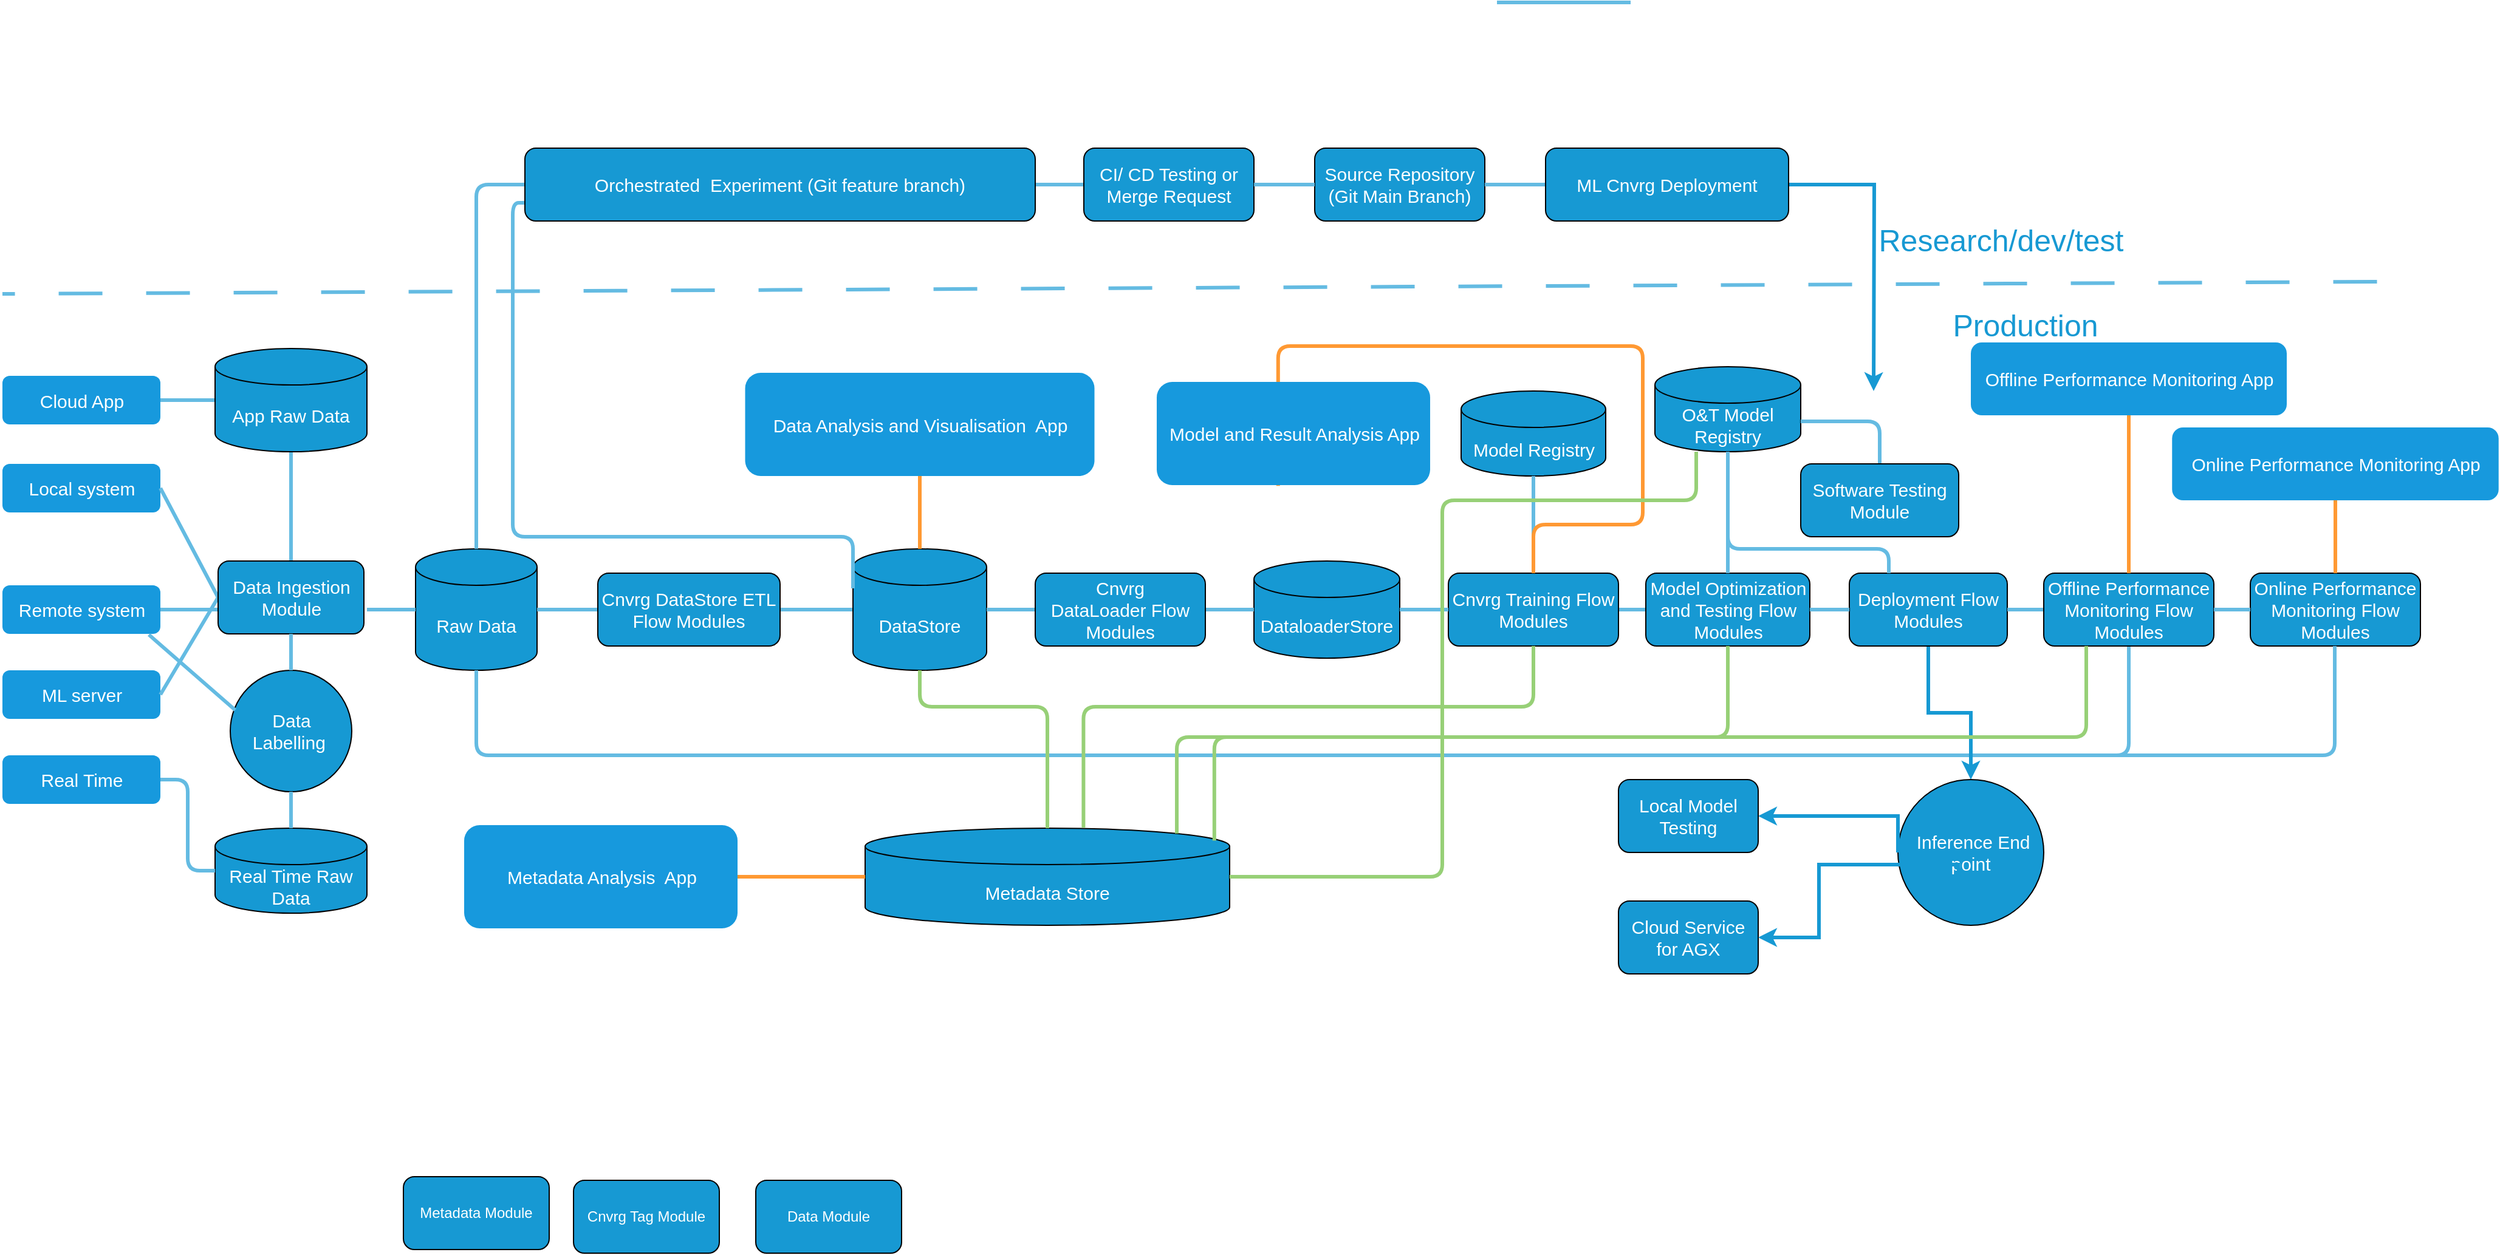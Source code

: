 <mxfile version="21.6.7" type="github">
  <diagram id="6a731a19-8d31-9384-78a2-239565b7b9f0" name="Page-1">
    <mxGraphModel dx="2320" dy="1911" grid="1" gridSize="10" guides="1" tooltips="1" connect="1" arrows="1" fold="1" page="1" pageScale="1" pageWidth="1169" pageHeight="827" background="none" math="0" shadow="0">
      <root>
        <mxCell id="0" />
        <mxCell id="1" parent="0" />
        <mxCell id="1368" value="&lt;font style=&quot;font-size: 15px;&quot;&gt;Cloud App&lt;/font&gt;" style="rounded=1;fillColor=#1799dd;strokeColor=none;strokeWidth=3;shadow=0;html=1;fontColor=#FFFFFF;" parent="1" vertex="1">
          <mxGeometry x="40" y="167.5" width="130" height="40" as="geometry" />
        </mxCell>
        <mxCell id="grCsGURQMANJ224fvGqF-1551" value="&lt;font color=&quot;#ffffff&quot; style=&quot;font-size: 15px;&quot;&gt;Raw Data&lt;/font&gt;" style="shape=cylinder3;whiteSpace=wrap;html=1;boundedLbl=1;backgroundOutline=1;size=15;fillColor=#1699d3;" vertex="1" parent="1">
          <mxGeometry x="380" y="310" width="100" height="100" as="geometry" />
        </mxCell>
        <mxCell id="grCsGURQMANJ224fvGqF-1552" value="&lt;font style=&quot;font-size: 15px;&quot;&gt;Local system&lt;/font&gt;" style="rounded=1;fillColor=#1799dd;strokeColor=none;strokeWidth=3;shadow=0;html=1;fontColor=#FFFFFF;" vertex="1" parent="1">
          <mxGeometry x="40" y="240" width="130" height="40" as="geometry" />
        </mxCell>
        <mxCell id="grCsGURQMANJ224fvGqF-1553" value="&lt;font style=&quot;font-size: 15px;&quot;&gt;Remote system&lt;/font&gt;" style="rounded=1;fillColor=#1799dd;strokeColor=none;strokeWidth=3;shadow=0;html=1;fontColor=#FFFFFF;" vertex="1" parent="1">
          <mxGeometry x="40" y="340" width="130" height="40" as="geometry" />
        </mxCell>
        <mxCell id="grCsGURQMANJ224fvGqF-1555" value="&lt;font style=&quot;font-size: 15px;&quot;&gt;Real Time&lt;/font&gt;" style="rounded=1;fillColor=#1799dd;strokeColor=none;strokeWidth=3;shadow=0;html=1;fontColor=#FFFFFF;" vertex="1" parent="1">
          <mxGeometry x="40" y="480" width="130" height="40" as="geometry" />
        </mxCell>
        <mxCell id="grCsGURQMANJ224fvGqF-1556" value="&lt;font style=&quot;font-size: 15px;&quot;&gt;ML server&lt;/font&gt;" style="rounded=1;fillColor=#1799dd;strokeColor=none;strokeWidth=3;shadow=0;html=1;fontColor=#FFFFFF;" vertex="1" parent="1">
          <mxGeometry x="40" y="410" width="130" height="40" as="geometry" />
        </mxCell>
        <mxCell id="grCsGURQMANJ224fvGqF-1558" value="" style="edgeStyle=none;endArrow=none;strokeWidth=3;strokeColor=#64BBE2;html=1;entryX=1;entryY=0.5;entryDx=0;entryDy=0;exitX=0;exitY=0.5;exitDx=0;exitDy=0;exitPerimeter=0;" edge="1" parent="1" source="grCsGURQMANJ224fvGqF-1577" target="1368">
          <mxGeometry x="-221.5" y="56.5" width="100" height="100" as="geometry">
            <mxPoint x="330" y="220" as="sourcePoint" />
            <mxPoint x="150" y="200" as="targetPoint" />
          </mxGeometry>
        </mxCell>
        <mxCell id="grCsGURQMANJ224fvGqF-1559" value="" style="edgeStyle=orthogonalEdgeStyle;endArrow=none;strokeWidth=3;strokeColor=#64BBE2;html=1;entryX=0.5;entryY=0;entryDx=0;entryDy=0;exitX=0;exitY=0.5;exitDx=0;exitDy=0;entryPerimeter=0;" edge="1" parent="1" source="grCsGURQMANJ224fvGqF-1634" target="grCsGURQMANJ224fvGqF-1551">
          <mxGeometry x="-221.5" y="56.5" width="100" height="100" as="geometry">
            <mxPoint x="610" y="230" as="sourcePoint" />
            <mxPoint x="430" y="210" as="targetPoint" />
          </mxGeometry>
        </mxCell>
        <mxCell id="grCsGURQMANJ224fvGqF-1560" value="" style="edgeStyle=none;endArrow=none;strokeWidth=3;strokeColor=#64BBE2;html=1;entryX=0.5;entryY=0;entryDx=0;entryDy=0;exitX=0.5;exitY=1;exitDx=0;exitDy=0;exitPerimeter=0;" edge="1" parent="1" source="grCsGURQMANJ224fvGqF-1577" target="grCsGURQMANJ224fvGqF-1574">
          <mxGeometry x="-221.5" y="56.5" width="100" height="100" as="geometry">
            <mxPoint x="585" y="240" as="sourcePoint" />
            <mxPoint x="405" y="220" as="targetPoint" />
          </mxGeometry>
        </mxCell>
        <mxCell id="grCsGURQMANJ224fvGqF-1561" value="" style="edgeStyle=none;endArrow=none;strokeWidth=3;strokeColor=#64BBE2;html=1;entryX=1;entryY=0.5;entryDx=0;entryDy=0;exitX=0;exitY=0.5;exitDx=0;exitDy=0;exitPerimeter=0;" edge="1" parent="1" source="grCsGURQMANJ224fvGqF-1570" target="grCsGURQMANJ224fvGqF-1581">
          <mxGeometry x="-221.5" y="56.5" width="100" height="100" as="geometry">
            <mxPoint x="930" y="340" as="sourcePoint" />
            <mxPoint x="750" y="320" as="targetPoint" />
          </mxGeometry>
        </mxCell>
        <mxCell id="grCsGURQMANJ224fvGqF-1563" value="" style="edgeStyle=none;endArrow=none;strokeWidth=3;strokeColor=#64BBE2;html=1;entryX=1;entryY=0.5;entryDx=0;entryDy=0;entryPerimeter=0;exitX=0;exitY=0.5;exitDx=0;exitDy=0;" edge="1" parent="1" source="grCsGURQMANJ224fvGqF-1581" target="grCsGURQMANJ224fvGqF-1551">
          <mxGeometry x="-221.5" y="56.5" width="100" height="100" as="geometry">
            <mxPoint x="510" y="360" as="sourcePoint" />
            <mxPoint x="470" y="260" as="targetPoint" />
          </mxGeometry>
        </mxCell>
        <mxCell id="grCsGURQMANJ224fvGqF-1564" value="" style="edgeStyle=none;endArrow=none;strokeWidth=3;strokeColor=#64BBE2;html=1;exitX=0;exitY=0.5;exitDx=0;exitDy=0;exitPerimeter=0;" edge="1" parent="1" source="grCsGURQMANJ224fvGqF-1551">
          <mxGeometry x="-221.5" y="56.5" width="100" height="100" as="geometry">
            <mxPoint x="450" y="360" as="sourcePoint" />
            <mxPoint x="340" y="360" as="targetPoint" />
          </mxGeometry>
        </mxCell>
        <mxCell id="grCsGURQMANJ224fvGqF-1565" value="" style="edgeStyle=none;endArrow=none;strokeWidth=3;strokeColor=#64BBE2;html=1;entryX=1;entryY=0.5;entryDx=0;entryDy=0;exitX=0;exitY=0.5;exitDx=0;exitDy=0;" edge="1" parent="1" source="grCsGURQMANJ224fvGqF-1574" target="grCsGURQMANJ224fvGqF-1556">
          <mxGeometry x="-221.5" y="56.5" width="100" height="100" as="geometry">
            <mxPoint x="360" y="530" as="sourcePoint" />
            <mxPoint x="180" y="510" as="targetPoint" />
          </mxGeometry>
        </mxCell>
        <mxCell id="grCsGURQMANJ224fvGqF-1567" value="" style="edgeStyle=none;endArrow=none;strokeWidth=3;strokeColor=#64BBE2;html=1;entryX=1;entryY=0.5;entryDx=0;entryDy=0;" edge="1" parent="1" target="grCsGURQMANJ224fvGqF-1553">
          <mxGeometry x="-221.5" y="56.5" width="100" height="100" as="geometry">
            <mxPoint x="230" y="360" as="sourcePoint" />
            <mxPoint x="180" y="360" as="targetPoint" />
          </mxGeometry>
        </mxCell>
        <mxCell id="grCsGURQMANJ224fvGqF-1568" value="" style="edgeStyle=none;endArrow=none;strokeWidth=3;strokeColor=#64BBE2;html=1;entryX=1;entryY=0.5;entryDx=0;entryDy=0;exitX=0;exitY=0.5;exitDx=0;exitDy=0;" edge="1" parent="1" source="grCsGURQMANJ224fvGqF-1574" target="grCsGURQMANJ224fvGqF-1552">
          <mxGeometry x="-221.5" y="56.5" width="100" height="100" as="geometry">
            <mxPoint x="360" y="300" as="sourcePoint" />
            <mxPoint x="180" y="280" as="targetPoint" />
          </mxGeometry>
        </mxCell>
        <mxCell id="grCsGURQMANJ224fvGqF-1570" value="&lt;font style=&quot;font-size: 15px;&quot; color=&quot;#ffffff&quot;&gt;DataStore&lt;/font&gt;" style="shape=cylinder3;whiteSpace=wrap;html=1;boundedLbl=1;backgroundOutline=1;size=15;fillColor=#1699d3;" vertex="1" parent="1">
          <mxGeometry x="740" y="310" width="110" height="100" as="geometry" />
        </mxCell>
        <mxCell id="grCsGURQMANJ224fvGqF-1572" value="&lt;font style=&quot;font-size: 15px;&quot; color=&quot;#ffffff&quot;&gt;Metadata Store&lt;/font&gt;" style="shape=cylinder3;whiteSpace=wrap;html=1;boundedLbl=1;backgroundOutline=1;size=15;fillColor=#1699d3;" vertex="1" parent="1">
          <mxGeometry x="750" y="540" width="300" height="80" as="geometry" />
        </mxCell>
        <mxCell id="grCsGURQMANJ224fvGqF-1573" value="&lt;font style=&quot;font-size: 15px;&quot; color=&quot;#ffffff&quot;&gt;DataloaderStore&lt;/font&gt;" style="shape=cylinder3;whiteSpace=wrap;html=1;boundedLbl=1;backgroundOutline=1;size=15;fillColor=#1699d3;" vertex="1" parent="1">
          <mxGeometry x="1070" y="320" width="120" height="80" as="geometry" />
        </mxCell>
        <mxCell id="grCsGURQMANJ224fvGqF-1574" value="&lt;font style=&quot;font-size: 15px;&quot; color=&quot;#ffffff&quot;&gt;Data Ingestion Module&lt;/font&gt;" style="rounded=1;whiteSpace=wrap;html=1;fillColor=#1799d3;" vertex="1" parent="1">
          <mxGeometry x="217.5" y="320" width="120" height="60" as="geometry" />
        </mxCell>
        <mxCell id="grCsGURQMANJ224fvGqF-1577" value="&lt;font style=&quot;font-size: 15px;&quot; color=&quot;#ffffff&quot;&gt;App Raw Data&lt;/font&gt;" style="shape=cylinder3;whiteSpace=wrap;html=1;boundedLbl=1;backgroundOutline=1;size=15;fillColor=#1699d3;" vertex="1" parent="1">
          <mxGeometry x="215" y="145" width="125" height="85" as="geometry" />
        </mxCell>
        <mxCell id="grCsGURQMANJ224fvGqF-1578" value="&lt;font style=&quot;font-size: 15px;&quot; color=&quot;#ffffff&quot;&gt;Model Registry&lt;/font&gt;" style="shape=cylinder3;whiteSpace=wrap;html=1;boundedLbl=1;backgroundOutline=1;size=15;fillColor=#1699d3;" vertex="1" parent="1">
          <mxGeometry x="1240.5" y="180" width="119" height="70" as="geometry" />
        </mxCell>
        <mxCell id="grCsGURQMANJ224fvGqF-1581" value="&lt;font style=&quot;font-size: 15px;&quot; color=&quot;#ffffff&quot;&gt;Cnvrg DataStore ETL Flow Modules&lt;/font&gt;" style="rounded=1;whiteSpace=wrap;html=1;fillColor=#1799d3;" vertex="1" parent="1">
          <mxGeometry x="530" y="330" width="150" height="60" as="geometry" />
        </mxCell>
        <mxCell id="grCsGURQMANJ224fvGqF-1592" value="&lt;font color=&quot;#ffffff&quot;&gt;Data Module&lt;/font&gt;" style="rounded=1;whiteSpace=wrap;html=1;fillColor=#1799d3;" vertex="1" parent="1">
          <mxGeometry x="660" y="830" width="120" height="60" as="geometry" />
        </mxCell>
        <mxCell id="grCsGURQMANJ224fvGqF-1593" value="&lt;font color=&quot;#ffffff&quot;&gt;Cnvrg Tag Module&lt;/font&gt;" style="rounded=1;whiteSpace=wrap;html=1;fillColor=#1799d3;" vertex="1" parent="1">
          <mxGeometry x="510" y="830" width="120" height="60" as="geometry" />
        </mxCell>
        <mxCell id="grCsGURQMANJ224fvGqF-1594" value="&lt;font color=&quot;#ffffff&quot;&gt;Metadata Module&lt;/font&gt;" style="rounded=1;whiteSpace=wrap;html=1;fillColor=#1799d3;" vertex="1" parent="1">
          <mxGeometry x="370" y="827" width="120" height="60" as="geometry" />
        </mxCell>
        <mxCell id="grCsGURQMANJ224fvGqF-1595" value="" style="edgeStyle=orthogonalEdgeStyle;endArrow=none;strokeWidth=3;strokeColor=#64BBE2;html=1;entryX=0.5;entryY=1;entryDx=0;entryDy=0;entryPerimeter=0;exitX=0.5;exitY=1;exitDx=0;exitDy=0;" edge="1" parent="1" source="grCsGURQMANJ224fvGqF-1617" target="grCsGURQMANJ224fvGqF-1551">
          <mxGeometry x="-221.5" y="56.5" width="100" height="100" as="geometry">
            <mxPoint x="1830" y="480" as="sourcePoint" />
            <mxPoint x="440" y="420" as="targetPoint" />
            <Array as="points">
              <mxPoint x="1790" y="480" />
              <mxPoint x="430" y="480" />
            </Array>
          </mxGeometry>
        </mxCell>
        <mxCell id="grCsGURQMANJ224fvGqF-1598" value="" style="edgeStyle=none;endArrow=none;strokeWidth=3;strokeColor=#64BBE2;html=1;entryX=1;entryY=0.5;entryDx=0;entryDy=0;exitX=0;exitY=0.5;exitDx=0;exitDy=0;" edge="1" parent="1" source="grCsGURQMANJ224fvGqF-1607" target="grCsGURQMANJ224fvGqF-1602">
          <mxGeometry x="-221.5" y="56.5" width="100" height="100" as="geometry">
            <mxPoint x="1680" y="270" as="sourcePoint" />
            <mxPoint x="1500" y="250" as="targetPoint" />
          </mxGeometry>
        </mxCell>
        <mxCell id="grCsGURQMANJ224fvGqF-1599" value="" style="edgeStyle=none;endArrow=none;strokeWidth=3;strokeColor=#64BBE2;html=1;entryX=1;entryY=0.5;entryDx=0;entryDy=0;exitX=0;exitY=0.5;exitDx=0;exitDy=0;exitPerimeter=0;" edge="1" parent="1" source="grCsGURQMANJ224fvGqF-1573" target="grCsGURQMANJ224fvGqF-1601">
          <mxGeometry x="-221.5" y="56.5" width="100" height="100" as="geometry">
            <mxPoint x="1250" y="255" as="sourcePoint" />
            <mxPoint x="1070" y="235" as="targetPoint" />
          </mxGeometry>
        </mxCell>
        <mxCell id="grCsGURQMANJ224fvGqF-1600" value="" style="edgeStyle=none;endArrow=none;strokeWidth=3;strokeColor=#64BBE2;html=1;exitX=0;exitY=0.5;exitDx=0;exitDy=0;entryX=1;entryY=0.5;entryDx=0;entryDy=0;entryPerimeter=0;" edge="1" parent="1" source="grCsGURQMANJ224fvGqF-1601" target="grCsGURQMANJ224fvGqF-1570">
          <mxGeometry x="-221.5" y="56.5" width="100" height="100" as="geometry">
            <mxPoint x="1020" y="260" as="sourcePoint" />
            <mxPoint x="840" y="240" as="targetPoint" />
          </mxGeometry>
        </mxCell>
        <mxCell id="grCsGURQMANJ224fvGqF-1601" value="&lt;font style=&quot;font-size: 15px;&quot; color=&quot;#ffffff&quot;&gt;Cnvrg DataLoader&amp;nbsp;Flow Modules&lt;/font&gt;" style="rounded=1;whiteSpace=wrap;html=1;fillColor=#1799d3;" vertex="1" parent="1">
          <mxGeometry x="890" y="330" width="140" height="60" as="geometry" />
        </mxCell>
        <mxCell id="grCsGURQMANJ224fvGqF-1602" value="&lt;font style=&quot;font-size: 15px;&quot; color=&quot;#ffffff&quot;&gt;Cnvrg Training Flow Modules&lt;/font&gt;" style="rounded=1;whiteSpace=wrap;html=1;fillColor=#1799d3;" vertex="1" parent="1">
          <mxGeometry x="1230" y="330" width="140" height="60" as="geometry" />
        </mxCell>
        <mxCell id="grCsGURQMANJ224fvGqF-1604" value="" style="edgeStyle=none;endArrow=none;strokeWidth=3;strokeColor=#64BBE2;html=1;entryX=1;entryY=0.5;entryDx=0;entryDy=0;exitX=0;exitY=0.5;exitDx=0;exitDy=0;entryPerimeter=0;" edge="1" parent="1" source="grCsGURQMANJ224fvGqF-1602" target="grCsGURQMANJ224fvGqF-1573">
          <mxGeometry x="-221.5" y="56.5" width="100" height="100" as="geometry">
            <mxPoint x="1435" y="300" as="sourcePoint" />
            <mxPoint x="1255" y="280" as="targetPoint" />
          </mxGeometry>
        </mxCell>
        <mxCell id="grCsGURQMANJ224fvGqF-1605" value="" style="edgeStyle=none;endArrow=none;strokeWidth=3;strokeColor=#64BBE2;html=1;" edge="1" parent="1" source="grCsGURQMANJ224fvGqF-1602" target="grCsGURQMANJ224fvGqF-1578">
          <mxGeometry x="-221.5" y="56.5" width="100" height="100" as="geometry">
            <mxPoint x="1481" y="320" as="sourcePoint" />
            <mxPoint x="1390" y="270" as="targetPoint" />
          </mxGeometry>
        </mxCell>
        <mxCell id="grCsGURQMANJ224fvGqF-1607" value="&lt;font style=&quot;font-size: 15px;&quot; color=&quot;#ffffff&quot;&gt;Model Optimization and Testing Flow Modules&lt;/font&gt;" style="rounded=1;whiteSpace=wrap;html=1;fillColor=#1799d3;" vertex="1" parent="1">
          <mxGeometry x="1392.5" y="330" width="135" height="60" as="geometry" />
        </mxCell>
        <mxCell id="grCsGURQMANJ224fvGqF-1661" value="" style="edgeStyle=orthogonalEdgeStyle;rounded=0;orthogonalLoop=1;jettySize=auto;html=1;strokeColor=#1699D3;strokeWidth=3;" edge="1" parent="1" source="grCsGURQMANJ224fvGqF-1609" target="grCsGURQMANJ224fvGqF-1660">
          <mxGeometry relative="1" as="geometry" />
        </mxCell>
        <mxCell id="grCsGURQMANJ224fvGqF-1609" value="&lt;font style=&quot;font-size: 15px;&quot; color=&quot;#ffffff&quot;&gt;Deployment Flow Modules&lt;/font&gt;" style="rounded=1;whiteSpace=wrap;html=1;fillColor=#1799d3;" vertex="1" parent="1">
          <mxGeometry x="1560" y="330" width="130" height="60" as="geometry" />
        </mxCell>
        <mxCell id="grCsGURQMANJ224fvGqF-1610" value="" style="edgeStyle=none;endArrow=none;strokeWidth=3;strokeColor=#64BBE2;html=1;exitX=1;exitY=0.5;exitDx=0;exitDy=0;entryX=0;entryY=0.5;entryDx=0;entryDy=0;" edge="1" parent="1" source="grCsGURQMANJ224fvGqF-1607" target="grCsGURQMANJ224fvGqF-1609">
          <mxGeometry x="-221.5" y="56.5" width="100" height="100" as="geometry">
            <mxPoint x="1754" y="235" as="sourcePoint" />
            <mxPoint x="1884" y="295" as="targetPoint" />
          </mxGeometry>
        </mxCell>
        <mxCell id="grCsGURQMANJ224fvGqF-1613" value="&lt;font color=&quot;#ffffff&quot;&gt;&lt;span style=&quot;font-size: 15px;&quot;&gt;O&amp;amp;T Model Registry&lt;/span&gt;&lt;/font&gt;" style="shape=cylinder3;whiteSpace=wrap;html=1;boundedLbl=1;backgroundOutline=1;size=15;fillColor=#1699d3;" vertex="1" parent="1">
          <mxGeometry x="1400" y="160" width="120" height="70" as="geometry" />
        </mxCell>
        <mxCell id="grCsGURQMANJ224fvGqF-1614" value="" style="edgeStyle=orthogonalEdgeStyle;endArrow=none;strokeWidth=3;strokeColor=#FF9933;html=1;exitX=0.5;exitY=0;exitDx=0;exitDy=0;entryX=0.444;entryY=1.007;entryDx=0;entryDy=0;entryPerimeter=0;" edge="1" parent="1" source="grCsGURQMANJ224fvGqF-1602" target="grCsGURQMANJ224fvGqF-1627">
          <mxGeometry x="-221.5" y="56.5" width="100" height="100" as="geometry">
            <mxPoint x="1312.47" y="280" as="sourcePoint" />
            <mxPoint x="1404.97" y="95" as="targetPoint" />
            <Array as="points">
              <mxPoint x="1300" y="290" />
              <mxPoint x="1390" y="290" />
              <mxPoint x="1390" y="143" />
            </Array>
          </mxGeometry>
        </mxCell>
        <mxCell id="grCsGURQMANJ224fvGqF-1615" value="" style="edgeStyle=none;endArrow=none;strokeWidth=3;strokeColor=#64BBE2;html=1;entryX=1;entryY=0.5;entryDx=0;entryDy=0;exitX=0;exitY=0.5;exitDx=0;exitDy=0;" edge="1" parent="1" source="grCsGURQMANJ224fvGqF-1617" target="grCsGURQMANJ224fvGqF-1609">
          <mxGeometry x="-221.5" y="56.5" width="100" height="100" as="geometry">
            <mxPoint x="2120" y="280" as="sourcePoint" />
            <mxPoint x="1940" y="260" as="targetPoint" />
          </mxGeometry>
        </mxCell>
        <mxCell id="grCsGURQMANJ224fvGqF-1616" value="" style="edgeStyle=none;endArrow=none;strokeWidth=3;strokeColor=#64BBE2;html=1;entryX=0.5;entryY=1;entryDx=0;entryDy=0;exitX=0.5;exitY=0;exitDx=0;exitDy=0;entryPerimeter=0;" edge="1" parent="1" source="grCsGURQMANJ224fvGqF-1607" target="grCsGURQMANJ224fvGqF-1613">
          <mxGeometry x="-221.5" y="56.5" width="100" height="100" as="geometry">
            <mxPoint x="1610" y="140" as="sourcePoint" />
            <mxPoint x="1430" y="120" as="targetPoint" />
          </mxGeometry>
        </mxCell>
        <mxCell id="grCsGURQMANJ224fvGqF-1617" value="&lt;font color=&quot;#ffffff&quot;&gt;&lt;font style=&quot;font-size: 15px;&quot;&gt;Offline Performance Monitoring Flow Modules&lt;/font&gt;&lt;br&gt;&lt;/font&gt;" style="rounded=1;whiteSpace=wrap;html=1;fillColor=#1799d3;" vertex="1" parent="1">
          <mxGeometry x="1720" y="330" width="140" height="60" as="geometry" />
        </mxCell>
        <mxCell id="grCsGURQMANJ224fvGqF-1620" value="&lt;font style=&quot;font-size: 15px;&quot;&gt;Data Analysis and Visualisation&amp;nbsp; App&lt;/font&gt;" style="rounded=1;fillColor=#1799dd;strokeColor=none;strokeWidth=3;shadow=0;html=1;fontColor=#FFFFFF;" vertex="1" parent="1">
          <mxGeometry x="651.25" y="165" width="287.5" height="85" as="geometry" />
        </mxCell>
        <mxCell id="grCsGURQMANJ224fvGqF-1621" value="" style="edgeStyle=orthogonalEdgeStyle;endArrow=none;strokeWidth=3;strokeColor=#64BBE2;html=1;entryX=0;entryY=0.75;entryDx=0;entryDy=0;exitX=0;exitY=0;exitDx=0;exitDy=32.5;exitPerimeter=0;" edge="1" parent="1" source="grCsGURQMANJ224fvGqF-1570" target="grCsGURQMANJ224fvGqF-1634">
          <mxGeometry x="-221.5" y="56.5" width="100" height="100" as="geometry">
            <mxPoint x="660" y="257.5" as="sourcePoint" />
            <mxPoint x="480" y="237.5" as="targetPoint" />
            <Array as="points">
              <mxPoint x="740" y="300" />
              <mxPoint x="460" y="300" />
              <mxPoint x="460" y="25" />
            </Array>
          </mxGeometry>
        </mxCell>
        <mxCell id="grCsGURQMANJ224fvGqF-1622" value="" style="edgeStyle=none;endArrow=none;strokeWidth=3;strokeColor=#FF9933;html=1;entryX=0.5;entryY=1;entryDx=0;entryDy=0;exitX=0.5;exitY=0;exitDx=0;exitDy=0;exitPerimeter=0;" edge="1" parent="1" source="grCsGURQMANJ224fvGqF-1570" target="grCsGURQMANJ224fvGqF-1620">
          <mxGeometry x="-221.5" y="56.5" width="100" height="100" as="geometry">
            <mxPoint x="990" y="280" as="sourcePoint" />
            <mxPoint x="810" y="260" as="targetPoint" />
          </mxGeometry>
        </mxCell>
        <mxCell id="grCsGURQMANJ224fvGqF-1627" value="&lt;font style=&quot;font-size: 15px;&quot;&gt;Model and Result Analysis App&lt;/font&gt;" style="rounded=1;fillColor=#1799dd;strokeColor=none;strokeWidth=3;shadow=0;html=1;fontColor=#FFFFFF;" vertex="1" parent="1">
          <mxGeometry x="990" y="172.5" width="225" height="85" as="geometry" />
        </mxCell>
        <mxCell id="grCsGURQMANJ224fvGqF-1629" value="&lt;font style=&quot;font-size: 15px;&quot;&gt;Offline Performance Monitoring App&lt;/font&gt;" style="rounded=1;fillColor=#1799dd;strokeColor=none;strokeWidth=3;shadow=0;html=1;fontColor=#FFFFFF;" vertex="1" parent="1">
          <mxGeometry x="1660" y="140" width="260" height="60" as="geometry" />
        </mxCell>
        <mxCell id="grCsGURQMANJ224fvGqF-1630" value="" style="edgeStyle=none;endArrow=none;strokeWidth=3;strokeColor=#64BBE2;html=1;entryX=1;entryY=0.5;entryDx=0;entryDy=0;" edge="1" parent="1" source="grCsGURQMANJ224fvGqF-1635" target="grCsGURQMANJ224fvGqF-1634">
          <mxGeometry x="-221.5" y="56.5" width="100" height="100" as="geometry">
            <mxPoint x="1090" y="77.5" as="sourcePoint" />
            <mxPoint x="910" y="57.5" as="targetPoint" />
          </mxGeometry>
        </mxCell>
        <mxCell id="grCsGURQMANJ224fvGqF-1631" value="" style="edgeStyle=none;endArrow=none;strokeWidth=3;strokeColor=#FF9933;html=1;entryX=1;entryY=0.5;entryDx=0;entryDy=0;exitX=0;exitY=0.5;exitDx=0;exitDy=0;exitPerimeter=0;" edge="1" parent="1" source="grCsGURQMANJ224fvGqF-1572" target="grCsGURQMANJ224fvGqF-1633">
          <mxGeometry x="-221.5" y="56.5" width="100" height="100" as="geometry">
            <mxPoint x="765" y="530" as="sourcePoint" />
            <mxPoint x="585" y="510" as="targetPoint" />
          </mxGeometry>
        </mxCell>
        <mxCell id="grCsGURQMANJ224fvGqF-1632" value="" style="edgeStyle=none;endArrow=none;strokeWidth=3;strokeColor=#FF9933;html=1;entryX=0.5;entryY=1;entryDx=0;entryDy=0;exitX=0.5;exitY=0;exitDx=0;exitDy=0;" edge="1" parent="1" source="grCsGURQMANJ224fvGqF-1617" target="grCsGURQMANJ224fvGqF-1629">
          <mxGeometry x="-221.5" y="56.5" width="100" height="100" as="geometry">
            <mxPoint x="2000" y="310" as="sourcePoint" />
            <mxPoint x="1820" y="290" as="targetPoint" />
          </mxGeometry>
        </mxCell>
        <mxCell id="grCsGURQMANJ224fvGqF-1633" value="&lt;font style=&quot;font-size: 15px;&quot;&gt;Metadata Analysis&amp;nbsp; App&lt;/font&gt;" style="rounded=1;fillColor=#1799dd;strokeColor=none;strokeWidth=3;shadow=0;html=1;fontColor=#FFFFFF;" vertex="1" parent="1">
          <mxGeometry x="420" y="537.5" width="225" height="85" as="geometry" />
        </mxCell>
        <mxCell id="grCsGURQMANJ224fvGqF-1634" value="&lt;font style=&quot;font-size: 15px;&quot; color=&quot;#ffffff&quot;&gt;Orchestrated&amp;nbsp; Experiment (Git feature branch)&lt;/font&gt;" style="rounded=1;whiteSpace=wrap;html=1;fillColor=#1799d3;" vertex="1" parent="1">
          <mxGeometry x="470" y="-20" width="420" height="60" as="geometry" />
        </mxCell>
        <mxCell id="grCsGURQMANJ224fvGqF-1635" value="&lt;font style=&quot;font-size: 15px;&quot; color=&quot;#ffffff&quot;&gt;CI/ CD Testing or Merge Request&lt;/font&gt;" style="rounded=1;whiteSpace=wrap;html=1;fillColor=#1799d3;" vertex="1" parent="1">
          <mxGeometry x="930" y="-20" width="140" height="60" as="geometry" />
        </mxCell>
        <mxCell id="grCsGURQMANJ224fvGqF-1637" value="&lt;font style=&quot;font-size: 15px;&quot; color=&quot;#ffffff&quot;&gt;Source Repository&lt;br&gt;(Git Main Branch)&lt;/font&gt;" style="rounded=1;whiteSpace=wrap;html=1;fillColor=#1799d3;" vertex="1" parent="1">
          <mxGeometry x="1120" y="-20" width="140" height="60" as="geometry" />
        </mxCell>
        <mxCell id="grCsGURQMANJ224fvGqF-1638" value="" style="edgeStyle=none;endArrow=none;strokeWidth=3;strokeColor=#64BBE2;html=1;entryX=1;entryY=0.5;entryDx=0;entryDy=0;" edge="1" parent="1">
          <mxGeometry x="-221.5" y="56.5" width="100" height="100" as="geometry">
            <mxPoint x="1380" y="-140" as="sourcePoint" />
            <mxPoint x="1270" y="-140" as="targetPoint" />
          </mxGeometry>
        </mxCell>
        <mxCell id="grCsGURQMANJ224fvGqF-1639" value="" style="edgeStyle=none;endArrow=none;strokeWidth=3;strokeColor=#64BBE2;html=1;dashed=1;dashPattern=12 12;" edge="1" parent="1">
          <mxGeometry x="-221.5" y="56.5" width="100" height="100" as="geometry">
            <mxPoint x="1994.267" y="90" as="sourcePoint" />
            <mxPoint x="40" y="100" as="targetPoint" />
          </mxGeometry>
        </mxCell>
        <mxCell id="grCsGURQMANJ224fvGqF-1640" value="" style="edgeStyle=none;endArrow=none;strokeWidth=3;strokeColor=#64BBE2;html=1;entryX=1;entryY=0.5;entryDx=0;entryDy=0;exitX=0;exitY=0.5;exitDx=0;exitDy=0;" edge="1" parent="1" source="grCsGURQMANJ224fvGqF-1642" target="grCsGURQMANJ224fvGqF-1637">
          <mxGeometry x="-221.5" y="56.5" width="100" height="100" as="geometry">
            <mxPoint x="1390" y="10" as="sourcePoint" />
            <mxPoint x="1280" y="-50" as="targetPoint" />
          </mxGeometry>
        </mxCell>
        <mxCell id="grCsGURQMANJ224fvGqF-1641" value="" style="edgeStyle=none;endArrow=none;strokeWidth=3;strokeColor=#64BBE2;html=1;entryX=1;entryY=0.5;entryDx=0;entryDy=0;exitX=0;exitY=0.5;exitDx=0;exitDy=0;" edge="1" parent="1" source="grCsGURQMANJ224fvGqF-1637" target="grCsGURQMANJ224fvGqF-1635">
          <mxGeometry x="-221.5" y="56.5" width="100" height="100" as="geometry">
            <mxPoint x="1270" y="-40" as="sourcePoint" />
            <mxPoint x="1160" y="-40" as="targetPoint" />
          </mxGeometry>
        </mxCell>
        <mxCell id="grCsGURQMANJ224fvGqF-1646" style="edgeStyle=orthogonalEdgeStyle;rounded=0;orthogonalLoop=1;jettySize=auto;html=1;strokeColor=#1799d3;strokeWidth=3;" edge="1" parent="1" source="grCsGURQMANJ224fvGqF-1642">
          <mxGeometry relative="1" as="geometry">
            <mxPoint x="1580" y="180" as="targetPoint" />
          </mxGeometry>
        </mxCell>
        <mxCell id="grCsGURQMANJ224fvGqF-1642" value="&lt;font style=&quot;font-size: 15px;&quot; color=&quot;#ffffff&quot;&gt;ML Cnvrg Deployment&lt;/font&gt;" style="rounded=1;whiteSpace=wrap;html=1;fillColor=#1799d3;" vertex="1" parent="1">
          <mxGeometry x="1310" y="-20" width="200" height="60" as="geometry" />
        </mxCell>
        <mxCell id="grCsGURQMANJ224fvGqF-1647" value="&lt;font style=&quot;font-size: 25px;&quot; color=&quot;#1799d3&quot;&gt;Research/dev/test&lt;/font&gt;" style="text;html=1;strokeColor=none;fillColor=none;align=center;verticalAlign=middle;whiteSpace=wrap;rounded=0;" vertex="1" parent="1">
          <mxGeometry x="1610" y="40" width="150" height="30" as="geometry" />
        </mxCell>
        <mxCell id="grCsGURQMANJ224fvGqF-1648" value="&lt;font style=&quot;font-size: 25px;&quot; color=&quot;#1799d3&quot;&gt;Production&lt;/font&gt;" style="text;html=1;strokeColor=none;fillColor=none;align=center;verticalAlign=middle;whiteSpace=wrap;rounded=0;" vertex="1" parent="1">
          <mxGeometry x="1610" y="110" width="190" height="30" as="geometry" />
        </mxCell>
        <mxCell id="grCsGURQMANJ224fvGqF-1653" value="" style="edgeStyle=orthogonalEdgeStyle;endArrow=none;strokeWidth=3;strokeColor=#64BBE2;html=1;entryX=1;entryY=0;entryDx=0;entryDy=45;entryPerimeter=0;exitX=0.5;exitY=0;exitDx=0;exitDy=0;" edge="1" parent="1" source="grCsGURQMANJ224fvGqF-1659" target="grCsGURQMANJ224fvGqF-1613">
          <mxGeometry x="-221.5" y="56.5" width="100" height="100" as="geometry">
            <mxPoint x="1580" y="225" as="sourcePoint" />
            <mxPoint x="1570" y="186.83" as="targetPoint" />
          </mxGeometry>
        </mxCell>
        <mxCell id="grCsGURQMANJ224fvGqF-1659" value="&lt;font style=&quot;font-size: 15px;&quot; color=&quot;#ffffff&quot;&gt;Software Testing Module&lt;/font&gt;" style="rounded=1;whiteSpace=wrap;html=1;fillColor=#1799d3;" vertex="1" parent="1">
          <mxGeometry x="1520" y="240" width="130" height="60" as="geometry" />
        </mxCell>
        <mxCell id="grCsGURQMANJ224fvGqF-1660" value="&lt;font style=&quot;font-size: 15px;&quot; color=&quot;#ffffff&quot;&gt;&amp;nbsp;Inference End point&lt;/font&gt;" style="ellipse;whiteSpace=wrap;html=1;aspect=fixed;fillColor=#1699D3;" vertex="1" parent="1">
          <mxGeometry x="1600" y="500" width="120" height="120" as="geometry" />
        </mxCell>
        <mxCell id="grCsGURQMANJ224fvGqF-1663" value="" style="edgeStyle=orthogonalEdgeStyle;endArrow=none;strokeWidth=3;strokeColor=#64BBE2;html=1;exitX=0.25;exitY=0;exitDx=0;exitDy=0;" edge="1" parent="1" source="grCsGURQMANJ224fvGqF-1609" target="grCsGURQMANJ224fvGqF-1613">
          <mxGeometry x="-221.5" y="56.5" width="100" height="100" as="geometry">
            <mxPoint x="1473" y="340" as="sourcePoint" />
            <mxPoint x="1470" y="240" as="targetPoint" />
            <Array as="points">
              <mxPoint x="1593" y="310" />
              <mxPoint x="1460" y="310" />
            </Array>
          </mxGeometry>
        </mxCell>
        <mxCell id="grCsGURQMANJ224fvGqF-1664" value="" style="edgeStyle=orthogonalEdgeStyle;endArrow=none;strokeWidth=3;strokeColor=#97D077;html=1;entryX=0.5;entryY=1;entryDx=0;entryDy=0;exitX=0.5;exitY=0;exitDx=0;exitDy=0;exitPerimeter=0;entryPerimeter=0;" edge="1" parent="1" source="grCsGURQMANJ224fvGqF-1572" target="grCsGURQMANJ224fvGqF-1570">
          <mxGeometry x="-221.5" y="56.5" width="100" height="100" as="geometry">
            <mxPoint x="907.5" y="454" as="sourcePoint" />
            <mxPoint x="802.5" y="454" as="targetPoint" />
            <Array as="points">
              <mxPoint x="900" y="440" />
              <mxPoint x="795" y="440" />
            </Array>
          </mxGeometry>
        </mxCell>
        <mxCell id="grCsGURQMANJ224fvGqF-1665" value="" style="edgeStyle=orthogonalEdgeStyle;endArrow=none;strokeWidth=3;strokeColor=#97D077;html=1;entryX=0.599;entryY=-0.005;entryDx=0;entryDy=0;entryPerimeter=0;" edge="1" parent="1" source="grCsGURQMANJ224fvGqF-1602" target="grCsGURQMANJ224fvGqF-1572">
          <mxGeometry x="-221.5" y="56.5" width="100" height="100" as="geometry">
            <mxPoint x="1305" y="536.17" as="sourcePoint" />
            <mxPoint x="1200" y="536" as="targetPoint" />
            <Array as="points">
              <mxPoint x="1300" y="440" />
              <mxPoint x="930" y="440" />
            </Array>
          </mxGeometry>
        </mxCell>
        <mxCell id="grCsGURQMANJ224fvGqF-1668" value="" style="edgeStyle=orthogonalEdgeStyle;endArrow=none;strokeWidth=3;strokeColor=#97D077;html=1;entryX=0.855;entryY=0;entryDx=0;entryDy=4.35;exitX=0.5;exitY=1;exitDx=0;exitDy=0;entryPerimeter=0;" edge="1" parent="1" source="grCsGURQMANJ224fvGqF-1607" target="grCsGURQMANJ224fvGqF-1572">
          <mxGeometry x="-221.5" y="56.5" width="100" height="100" as="geometry">
            <mxPoint x="1305" y="538.67" as="sourcePoint" />
            <mxPoint x="1200" y="538.67" as="targetPoint" />
          </mxGeometry>
        </mxCell>
        <mxCell id="grCsGURQMANJ224fvGqF-1669" value="" style="edgeStyle=orthogonalEdgeStyle;endArrow=none;strokeWidth=3;strokeColor=#97D077;html=1;entryX=0.958;entryY=0.128;entryDx=0;entryDy=0;exitX=0.25;exitY=1;exitDx=0;exitDy=0;entryPerimeter=0;" edge="1" parent="1" source="grCsGURQMANJ224fvGqF-1617" target="grCsGURQMANJ224fvGqF-1572">
          <mxGeometry x="-221.5" y="56.5" width="100" height="100" as="geometry">
            <mxPoint x="1666" y="473" as="sourcePoint" />
            <mxPoint x="1210" y="627" as="targetPoint" />
          </mxGeometry>
        </mxCell>
        <mxCell id="grCsGURQMANJ224fvGqF-1670" value="" style="edgeStyle=orthogonalEdgeStyle;endArrow=none;strokeWidth=3;strokeColor=#97D077;html=1;entryX=1;entryY=0.5;entryDx=0;entryDy=0;entryPerimeter=0;" edge="1" parent="1" source="grCsGURQMANJ224fvGqF-1613" target="grCsGURQMANJ224fvGqF-1572">
          <mxGeometry x="-221.5" y="56.5" width="100" height="100" as="geometry">
            <mxPoint x="1576.64" y="271.33" as="sourcePoint" />
            <mxPoint x="1200" y="620" as="targetPoint" />
            <Array as="points">
              <mxPoint x="1434" y="270" />
              <mxPoint x="1225" y="270" />
              <mxPoint x="1225" y="580" />
            </Array>
          </mxGeometry>
        </mxCell>
        <mxCell id="grCsGURQMANJ224fvGqF-1672" value="" style="edgeStyle=orthogonalEdgeStyle;rounded=0;orthogonalLoop=1;jettySize=auto;html=1;strokeColor=#1699D3;strokeWidth=3;exitX=0;exitY=0.5;exitDx=0;exitDy=0;entryX=1;entryY=0.5;entryDx=0;entryDy=0;" edge="1" parent="1" source="grCsGURQMANJ224fvGqF-1660" target="grCsGURQMANJ224fvGqF-1673">
          <mxGeometry relative="1" as="geometry">
            <mxPoint x="1534.4" y="560" as="sourcePoint" />
            <mxPoint x="1480" y="561" as="targetPoint" />
            <Array as="points">
              <mxPoint x="1600" y="530" />
            </Array>
          </mxGeometry>
        </mxCell>
        <mxCell id="grCsGURQMANJ224fvGqF-1673" value="&lt;font style=&quot;font-size: 15px;&quot; color=&quot;#ffffff&quot;&gt;Local Model Testing&lt;/font&gt;" style="rounded=1;whiteSpace=wrap;html=1;fillColor=#1799d3;" vertex="1" parent="1">
          <mxGeometry x="1370" y="500" width="115" height="60" as="geometry" />
        </mxCell>
        <mxCell id="grCsGURQMANJ224fvGqF-1674" value="&lt;font style=&quot;font-size: 15px;&quot; color=&quot;#ffffff&quot;&gt;Cloud Service for AGX&lt;/font&gt;" style="rounded=1;whiteSpace=wrap;html=1;fillColor=#1799d3;" vertex="1" parent="1">
          <mxGeometry x="1370" y="600" width="115" height="60" as="geometry" />
        </mxCell>
        <mxCell id="grCsGURQMANJ224fvGqF-1676" value="" style="edgeStyle=orthogonalEdgeStyle;rounded=0;orthogonalLoop=1;jettySize=auto;html=1;strokeColor=#1699D3;strokeWidth=3;exitX=0;exitY=0.5;exitDx=0;exitDy=0;" edge="1" parent="1" target="grCsGURQMANJ224fvGqF-1674">
          <mxGeometry relative="1" as="geometry">
            <mxPoint x="1649.93" y="580" as="sourcePoint" />
            <mxPoint x="1534.93" y="640" as="targetPoint" />
            <Array as="points">
              <mxPoint x="1650" y="570" />
              <mxPoint x="1535" y="570" />
              <mxPoint x="1535" y="630" />
            </Array>
          </mxGeometry>
        </mxCell>
        <mxCell id="grCsGURQMANJ224fvGqF-1678" value="&lt;font color=&quot;#ffffff&quot;&gt;&lt;font style=&quot;font-size: 15px;&quot;&gt;Online Performance Monitoring Flow Modules&lt;/font&gt;&lt;br&gt;&lt;/font&gt;" style="rounded=1;whiteSpace=wrap;html=1;fillColor=#1799d3;" vertex="1" parent="1">
          <mxGeometry x="1890.01" y="330" width="140" height="60" as="geometry" />
        </mxCell>
        <mxCell id="grCsGURQMANJ224fvGqF-1679" value="&lt;font style=&quot;font-size: 15px;&quot;&gt;Online Performance Monitoring App&lt;/font&gt;" style="rounded=1;fillColor=#1799dd;strokeColor=none;strokeWidth=3;shadow=0;html=1;fontColor=#FFFFFF;" vertex="1" parent="1">
          <mxGeometry x="1825.63" y="210" width="268.75" height="60" as="geometry" />
        </mxCell>
        <mxCell id="grCsGURQMANJ224fvGqF-1680" value="" style="edgeStyle=none;endArrow=none;strokeWidth=3;strokeColor=#FF9933;html=1;entryX=0.5;entryY=1;entryDx=0;entryDy=0;exitX=0.5;exitY=0;exitDx=0;exitDy=0;" edge="1" parent="1" source="grCsGURQMANJ224fvGqF-1678" target="grCsGURQMANJ224fvGqF-1679">
          <mxGeometry x="-221.5" y="56.5" width="100" height="100" as="geometry">
            <mxPoint x="1881" y="432" as="sourcePoint" />
            <mxPoint x="1880" y="310" as="targetPoint" />
          </mxGeometry>
        </mxCell>
        <mxCell id="grCsGURQMANJ224fvGqF-1683" value="" style="edgeStyle=none;endArrow=none;strokeWidth=3;strokeColor=#64BBE2;html=1;entryX=0;entryY=0.5;entryDx=0;entryDy=0;exitX=1;exitY=0.5;exitDx=0;exitDy=0;" edge="1" parent="1" source="grCsGURQMANJ224fvGqF-1617" target="grCsGURQMANJ224fvGqF-1678">
          <mxGeometry x="-221.5" y="56.5" width="100" height="100" as="geometry">
            <mxPoint x="1920" y="433.5" as="sourcePoint" />
            <mxPoint x="1922" y="537.5" as="targetPoint" />
          </mxGeometry>
        </mxCell>
        <mxCell id="grCsGURQMANJ224fvGqF-1687" value="&lt;font style=&quot;font-size: 15px;&quot; color=&quot;#ffffff&quot;&gt;Data Labelling&amp;nbsp;&lt;/font&gt;" style="ellipse;whiteSpace=wrap;html=1;aspect=fixed;fillColor=#1699D3;" vertex="1" parent="1">
          <mxGeometry x="227.5" y="410" width="100" height="100" as="geometry" />
        </mxCell>
        <mxCell id="grCsGURQMANJ224fvGqF-1688" value="" style="edgeStyle=none;endArrow=none;strokeWidth=3;strokeColor=#64BBE2;html=1;entryX=0.041;entryY=0.328;entryDx=0;entryDy=0;exitX=0.927;exitY=1.017;exitDx=0;exitDy=0;exitPerimeter=0;entryPerimeter=0;" edge="1" parent="1" source="grCsGURQMANJ224fvGqF-1553" target="grCsGURQMANJ224fvGqF-1687">
          <mxGeometry x="-221.5" y="56.5" width="100" height="100" as="geometry">
            <mxPoint x="230" y="374" as="sourcePoint" />
            <mxPoint x="180" y="530" as="targetPoint" />
          </mxGeometry>
        </mxCell>
        <mxCell id="grCsGURQMANJ224fvGqF-1689" value="" style="edgeStyle=none;endArrow=none;strokeWidth=3;strokeColor=#64BBE2;html=1;exitX=0.5;exitY=1;exitDx=0;exitDy=0;" edge="1" parent="1" source="grCsGURQMANJ224fvGqF-1574" target="grCsGURQMANJ224fvGqF-1687">
          <mxGeometry x="-221.5" y="56.5" width="100" height="100" as="geometry">
            <mxPoint x="307" y="420" as="sourcePoint" />
            <mxPoint x="380" y="526" as="targetPoint" />
          </mxGeometry>
        </mxCell>
        <mxCell id="grCsGURQMANJ224fvGqF-1691" value="&lt;font style=&quot;font-size: 15px;&quot; color=&quot;#ffffff&quot;&gt;Real Time Raw Data&lt;/font&gt;" style="shape=cylinder3;whiteSpace=wrap;html=1;boundedLbl=1;backgroundOutline=1;size=15;fillColor=#1699d3;" vertex="1" parent="1">
          <mxGeometry x="215" y="540" width="125" height="70" as="geometry" />
        </mxCell>
        <mxCell id="grCsGURQMANJ224fvGqF-1692" value="" style="edgeStyle=orthogonalEdgeStyle;endArrow=none;strokeWidth=3;strokeColor=#64BBE2;html=1;entryX=0;entryY=0.5;entryDx=0;entryDy=0;exitX=1;exitY=0.5;exitDx=0;exitDy=0;entryPerimeter=0;" edge="1" parent="1" source="grCsGURQMANJ224fvGqF-1555" target="grCsGURQMANJ224fvGqF-1691">
          <mxGeometry x="-221.5" y="56.5" width="100" height="100" as="geometry">
            <mxPoint x="130" y="558" as="sourcePoint" />
            <mxPoint x="201" y="620" as="targetPoint" />
          </mxGeometry>
        </mxCell>
        <mxCell id="grCsGURQMANJ224fvGqF-1693" value="" style="edgeStyle=none;endArrow=none;strokeWidth=3;strokeColor=#64BBE2;html=1;entryX=0.5;entryY=0;entryDx=0;entryDy=0;exitX=0.5;exitY=1;exitDx=0;exitDy=0;entryPerimeter=0;" edge="1" parent="1" source="grCsGURQMANJ224fvGqF-1687" target="grCsGURQMANJ224fvGqF-1691">
          <mxGeometry x="-221.5" y="56.5" width="100" height="100" as="geometry">
            <mxPoint x="349" y="469" as="sourcePoint" />
            <mxPoint x="420" y="531" as="targetPoint" />
          </mxGeometry>
        </mxCell>
        <mxCell id="grCsGURQMANJ224fvGqF-1696" value="" style="edgeStyle=orthogonalEdgeStyle;endArrow=none;strokeWidth=3;strokeColor=#64BBE2;html=1;exitX=0.5;exitY=1;exitDx=0;exitDy=0;exitPerimeter=0;" edge="1" parent="1">
          <mxGeometry x="-221.5" y="56.5" width="100" height="100" as="geometry">
            <mxPoint x="1959.51" y="390" as="sourcePoint" />
            <mxPoint x="1780" y="480" as="targetPoint" />
            <Array as="points">
              <mxPoint x="1960" y="480" />
            </Array>
          </mxGeometry>
        </mxCell>
      </root>
    </mxGraphModel>
  </diagram>
</mxfile>
